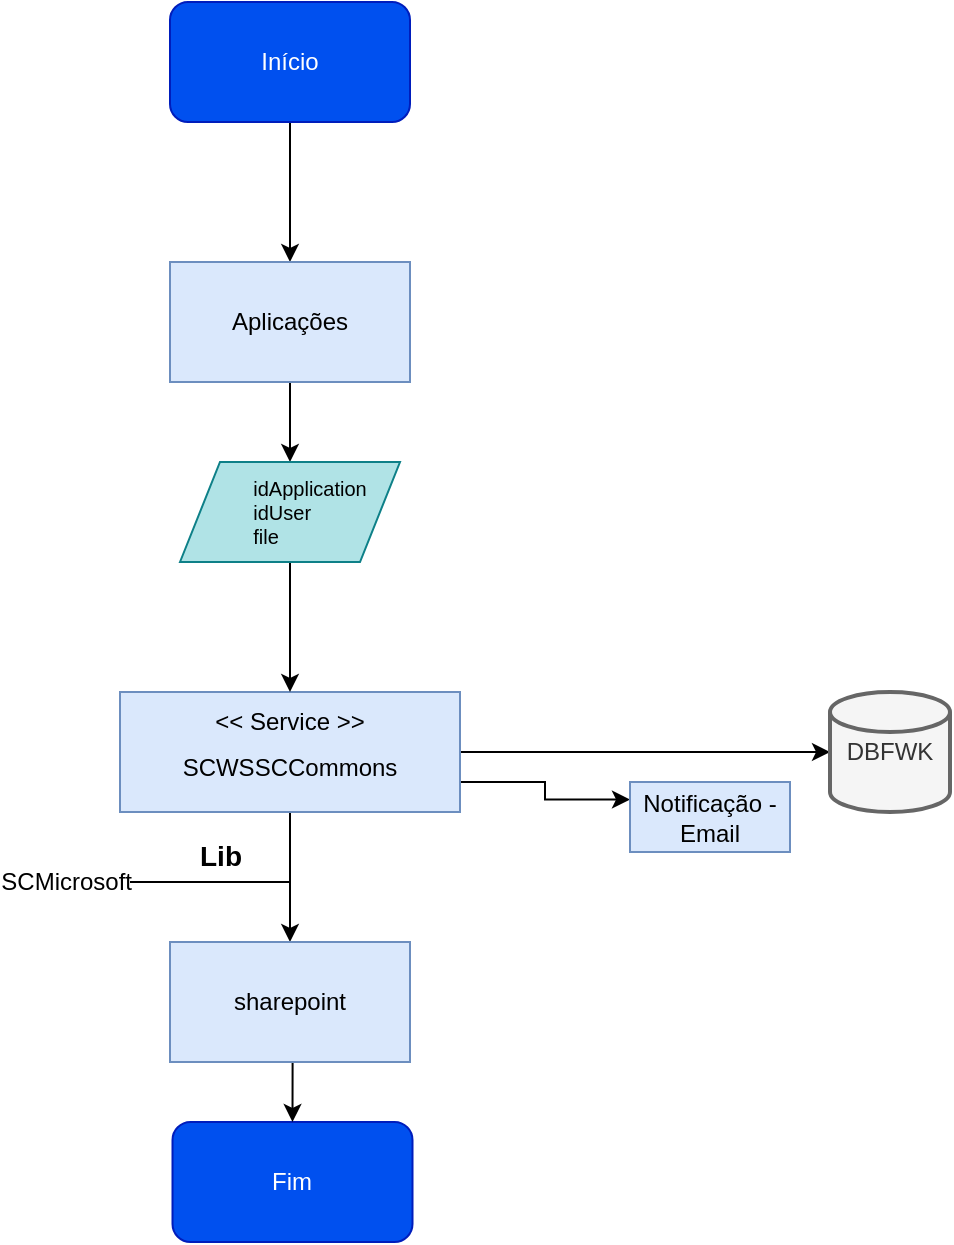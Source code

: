 <mxfile version="21.2.1" type="github" pages="3">
  <diagram name="Registar ficheiro" id="NKnsE4s0T0iIRiIimQ-7">
    <mxGraphModel dx="1434" dy="764" grid="1" gridSize="10" guides="1" tooltips="1" connect="1" arrows="1" fold="1" page="1" pageScale="1" pageWidth="827" pageHeight="1169" math="0" shadow="0">
      <root>
        <mxCell id="0" />
        <mxCell id="1" parent="0" />
        <mxCell id="aOtO3V1xlYk4eKAfTkUF-7" value="" style="edgeStyle=orthogonalEdgeStyle;rounded=0;orthogonalLoop=1;jettySize=auto;html=1;" parent="1" source="aOtO3V1xlYk4eKAfTkUF-4" target="aOtO3V1xlYk4eKAfTkUF-5" edge="1">
          <mxGeometry relative="1" as="geometry" />
        </mxCell>
        <mxCell id="aOtO3V1xlYk4eKAfTkUF-4" value="Início" style="rounded=1;whiteSpace=wrap;html=1;fillColor=#0050ef;fontColor=#ffffff;strokeColor=#001DBC;" parent="1" vertex="1">
          <mxGeometry x="340" y="80" width="120" height="60" as="geometry" />
        </mxCell>
        <mxCell id="lFH5hk5fu0tYsiP57ng6-5" style="edgeStyle=orthogonalEdgeStyle;rounded=0;orthogonalLoop=1;jettySize=auto;html=1;exitX=0.5;exitY=1;exitDx=0;exitDy=0;entryX=0.5;entryY=0;entryDx=0;entryDy=0;" edge="1" parent="1" source="aOtO3V1xlYk4eKAfTkUF-5" target="lFH5hk5fu0tYsiP57ng6-1">
          <mxGeometry relative="1" as="geometry" />
        </mxCell>
        <mxCell id="aOtO3V1xlYk4eKAfTkUF-5" value="Aplicações&lt;br&gt;" style="rounded=0;whiteSpace=wrap;html=1;fillColor=#dae8fc;strokeColor=#6c8ebf;" parent="1" vertex="1">
          <mxGeometry x="340" y="210" width="120" height="60" as="geometry" />
        </mxCell>
        <mxCell id="2_z00BdsT9tSuzOMD-2K-4" style="edgeStyle=orthogonalEdgeStyle;rounded=0;orthogonalLoop=1;jettySize=auto;html=1;exitX=0.5;exitY=1;exitDx=0;exitDy=0;entryX=0.5;entryY=0;entryDx=0;entryDy=0;" edge="1" parent="1" source="aOtO3V1xlYk4eKAfTkUF-8" target="wl2SYxxgVOb8bDt6XQLB-45">
          <mxGeometry relative="1" as="geometry" />
        </mxCell>
        <mxCell id="2_z00BdsT9tSuzOMD-2K-11" style="edgeStyle=orthogonalEdgeStyle;rounded=0;orthogonalLoop=1;jettySize=auto;html=1;exitX=1;exitY=0.5;exitDx=0;exitDy=0;entryX=0;entryY=0.5;entryDx=0;entryDy=0;entryPerimeter=0;" edge="1" parent="1" source="aOtO3V1xlYk4eKAfTkUF-8" target="wl2SYxxgVOb8bDt6XQLB-2">
          <mxGeometry relative="1" as="geometry" />
        </mxCell>
        <mxCell id="2_z00BdsT9tSuzOMD-2K-16" style="edgeStyle=orthogonalEdgeStyle;rounded=0;orthogonalLoop=1;jettySize=auto;html=1;exitX=1;exitY=0.75;exitDx=0;exitDy=0;entryX=0;entryY=0.25;entryDx=0;entryDy=0;" edge="1" parent="1" source="aOtO3V1xlYk4eKAfTkUF-8" target="upErUke1jEwKUF0G7wpQ-3">
          <mxGeometry relative="1" as="geometry" />
        </mxCell>
        <mxCell id="aOtO3V1xlYk4eKAfTkUF-8" value="&lt;br&gt;SCWSSCCommons&lt;br&gt;" style="rounded=0;whiteSpace=wrap;html=1;fillColor=#dae8fc;strokeColor=#6c8ebf;" parent="1" vertex="1">
          <mxGeometry x="315" y="425" width="170" height="60" as="geometry" />
        </mxCell>
        <mxCell id="aOtO3V1xlYk4eKAfTkUF-12" value="&amp;lt;&amp;lt; Service &amp;gt;&amp;gt;" style="text;html=1;strokeColor=none;fillColor=none;align=center;verticalAlign=middle;whiteSpace=wrap;rounded=0;" parent="1" vertex="1">
          <mxGeometry x="360" y="425" width="80" height="30" as="geometry" />
        </mxCell>
        <mxCell id="wl2SYxxgVOb8bDt6XQLB-2" value="DBFWK" style="strokeWidth=2;html=1;shape=mxgraph.flowchart.database;whiteSpace=wrap;fillColor=#f5f5f5;fontColor=#333333;strokeColor=#666666;" parent="1" vertex="1">
          <mxGeometry x="670" y="425" width="60" height="60" as="geometry" />
        </mxCell>
        <mxCell id="wl2SYxxgVOb8bDt6XQLB-10" value="&lt;h1 style=&quot;font-size: 14px;&quot;&gt;&lt;font style=&quot;font-size: 14px;&quot;&gt;Lib&lt;/font&gt;&lt;/h1&gt;" style="text;html=1;strokeColor=none;fillColor=none;spacing=5;spacingTop=-20;whiteSpace=wrap;overflow=hidden;rounded=0;fontSize=14;" parent="1" vertex="1">
          <mxGeometry x="350" y="500" width="40" height="15" as="geometry" />
        </mxCell>
        <mxCell id="2_z00BdsT9tSuzOMD-2K-5" style="edgeStyle=orthogonalEdgeStyle;rounded=0;orthogonalLoop=1;jettySize=auto;html=1;exitX=1;exitY=0.5;exitDx=0;exitDy=0;endArrow=none;endFill=0;" edge="1" parent="1" source="wl2SYxxgVOb8bDt6XQLB-11">
          <mxGeometry relative="1" as="geometry">
            <mxPoint x="400" y="520" as="targetPoint" />
          </mxGeometry>
        </mxCell>
        <mxCell id="wl2SYxxgVOb8bDt6XQLB-11" value="SCMicrosoft&amp;nbsp;" style="text;html=1;strokeColor=none;fillColor=none;align=center;verticalAlign=middle;whiteSpace=wrap;rounded=0;" parent="1" vertex="1">
          <mxGeometry x="260" y="505" width="60" height="30" as="geometry" />
        </mxCell>
        <mxCell id="wl2SYxxgVOb8bDt6XQLB-28" value="Fim&lt;br&gt;" style="rounded=1;whiteSpace=wrap;html=1;fillColor=#0050ef;fontColor=#ffffff;strokeColor=#001DBC;" parent="1" vertex="1">
          <mxGeometry x="341.25" y="640" width="120" height="60" as="geometry" />
        </mxCell>
        <mxCell id="2_z00BdsT9tSuzOMD-2K-7" style="edgeStyle=orthogonalEdgeStyle;rounded=0;orthogonalLoop=1;jettySize=auto;html=1;exitX=0.5;exitY=1;exitDx=0;exitDy=0;entryX=0.5;entryY=0;entryDx=0;entryDy=0;" edge="1" parent="1" source="wl2SYxxgVOb8bDt6XQLB-45" target="wl2SYxxgVOb8bDt6XQLB-28">
          <mxGeometry relative="1" as="geometry" />
        </mxCell>
        <mxCell id="wl2SYxxgVOb8bDt6XQLB-45" value="sharepoint" style="rounded=0;whiteSpace=wrap;html=1;fillColor=#dae8fc;strokeColor=#6c8ebf;" parent="1" vertex="1">
          <mxGeometry x="340" y="550" width="120" height="60" as="geometry" />
        </mxCell>
        <mxCell id="upErUke1jEwKUF0G7wpQ-3" value="Notificação - Email" style="rounded=0;whiteSpace=wrap;html=1;fillColor=#dae8fc;strokeColor=#6c8ebf;" parent="1" vertex="1">
          <mxGeometry x="570" y="470" width="80" height="35" as="geometry" />
        </mxCell>
        <mxCell id="lFH5hk5fu0tYsiP57ng6-6" style="edgeStyle=orthogonalEdgeStyle;rounded=0;orthogonalLoop=1;jettySize=auto;html=1;exitX=0.5;exitY=1;exitDx=0;exitDy=0;entryX=0.5;entryY=0;entryDx=0;entryDy=0;" edge="1" parent="1" source="lFH5hk5fu0tYsiP57ng6-1" target="aOtO3V1xlYk4eKAfTkUF-12">
          <mxGeometry relative="1" as="geometry" />
        </mxCell>
        <mxCell id="lFH5hk5fu0tYsiP57ng6-1" value="" style="shape=parallelogram;perimeter=parallelogramPerimeter;whiteSpace=wrap;html=1;fixedSize=1;fillColor=#b0e3e6;strokeColor=#0e8088;" vertex="1" parent="1">
          <mxGeometry x="345" y="310" width="110" height="50" as="geometry" />
        </mxCell>
        <mxCell id="lFH5hk5fu0tYsiP57ng6-2" value="&lt;div style=&quot;text-align: justify;&quot;&gt;&lt;span style=&quot;background-color: initial;&quot;&gt;idApplication&lt;/span&gt;&lt;/div&gt;&lt;div style=&quot;text-align: justify;&quot;&gt;&lt;span style=&quot;background-color: initial;&quot;&gt;idUser&lt;/span&gt;&lt;/div&gt;&lt;div style=&quot;text-align: justify;&quot;&gt;&lt;span style=&quot;background-color: initial;&quot;&gt;file&lt;/span&gt;&lt;/div&gt;" style="text;html=1;align=center;verticalAlign=middle;whiteSpace=wrap;rounded=0;fontSize=10;rotation=0;" vertex="1" parent="1">
          <mxGeometry x="345" y="320" width="130" height="30" as="geometry" />
        </mxCell>
      </root>
    </mxGraphModel>
  </diagram>
  <diagram name="Visualizar ficheiros" id="Y2f-A-D7YCGVltokiC1Z">
    <mxGraphModel dx="1434" dy="764" grid="1" gridSize="10" guides="1" tooltips="1" connect="1" arrows="1" fold="1" page="1" pageScale="1" pageWidth="827" pageHeight="1169" math="0" shadow="0">
      <root>
        <mxCell id="9YE6_OIY11diUflXs-ky-0" />
        <mxCell id="9YE6_OIY11diUflXs-ky-1" parent="9YE6_OIY11diUflXs-ky-0" />
        <mxCell id="9YE6_OIY11diUflXs-ky-2" value="" style="edgeStyle=orthogonalEdgeStyle;rounded=0;orthogonalLoop=1;jettySize=auto;html=1;" parent="9YE6_OIY11diUflXs-ky-1" source="9YE6_OIY11diUflXs-ky-3" target="9YE6_OIY11diUflXs-ky-6" edge="1">
          <mxGeometry relative="1" as="geometry" />
        </mxCell>
        <mxCell id="9YE6_OIY11diUflXs-ky-3" value="Início" style="rounded=1;whiteSpace=wrap;html=1;fillColor=#0050ef;fontColor=#ffffff;strokeColor=#001DBC;" parent="9YE6_OIY11diUflXs-ky-1" vertex="1">
          <mxGeometry x="340" y="80" width="120" height="60" as="geometry" />
        </mxCell>
        <mxCell id="X9XIKlRu9L-WGDzmd0bG-1" style="edgeStyle=orthogonalEdgeStyle;rounded=0;orthogonalLoop=1;jettySize=auto;html=1;exitX=0.5;exitY=1;exitDx=0;exitDy=0;entryX=0.455;entryY=0;entryDx=0;entryDy=0;entryPerimeter=0;" edge="1" parent="9YE6_OIY11diUflXs-ky-1" source="9YE6_OIY11diUflXs-ky-6" target="X9XIKlRu9L-WGDzmd0bG-0">
          <mxGeometry relative="1" as="geometry" />
        </mxCell>
        <mxCell id="9YE6_OIY11diUflXs-ky-6" value="Aplicações&lt;br&gt;" style="rounded=0;whiteSpace=wrap;html=1;fillColor=#dae8fc;strokeColor=#6c8ebf;" parent="9YE6_OIY11diUflXs-ky-1" vertex="1">
          <mxGeometry x="340" y="180" width="120" height="60" as="geometry" />
        </mxCell>
        <mxCell id="9YE6_OIY11diUflXs-ky-28" value="Fim&lt;br&gt;" style="rounded=1;whiteSpace=wrap;html=1;fillColor=#0050ef;fontColor=#ffffff;strokeColor=#001DBC;" parent="9YE6_OIY11diUflXs-ky-1" vertex="1">
          <mxGeometry x="345" y="500" width="120" height="60" as="geometry" />
        </mxCell>
        <mxCell id="9YE6_OIY11diUflXs-ky-32" style="edgeStyle=orthogonalEdgeStyle;rounded=0;orthogonalLoop=1;jettySize=auto;html=1;exitX=0.5;exitY=1;exitDx=0;exitDy=0;" parent="9YE6_OIY11diUflXs-ky-1" source="9YE6_OIY11diUflXs-ky-33" target="9YE6_OIY11diUflXs-ky-28" edge="1">
          <mxGeometry relative="1" as="geometry" />
        </mxCell>
        <mxCell id="9YE6_OIY11diUflXs-ky-33" value="sharepoint" style="rounded=0;whiteSpace=wrap;html=1;fillColor=#dae8fc;strokeColor=#6c8ebf;" parent="9YE6_OIY11diUflXs-ky-1" vertex="1">
          <mxGeometry x="345" y="410" width="120" height="60" as="geometry" />
        </mxCell>
        <mxCell id="X9XIKlRu9L-WGDzmd0bG-4" style="edgeStyle=orthogonalEdgeStyle;rounded=0;orthogonalLoop=1;jettySize=auto;html=1;entryX=0.5;entryY=0;entryDx=0;entryDy=0;" edge="1" parent="9YE6_OIY11diUflXs-ky-1" source="X9XIKlRu9L-WGDzmd0bG-0" target="9YE6_OIY11diUflXs-ky-33">
          <mxGeometry relative="1" as="geometry" />
        </mxCell>
        <mxCell id="X9XIKlRu9L-WGDzmd0bG-0" value="" style="html=1;verticalLabelPosition=bottom;align=center;labelBackgroundColor=#ffffff;verticalAlign=top;strokeWidth=2;strokeColor=#ae4132;shadow=1;dashed=0;shape=mxgraph.ios7.icons.monitor;fillColor=#fad9d5;" vertex="1" parent="9YE6_OIY11diUflXs-ky-1">
          <mxGeometry x="350" y="300" width="110" height="60" as="geometry" />
        </mxCell>
        <mxCell id="X9XIKlRu9L-WGDzmd0bG-5" value="Ficheiros Exportados" style="text;html=1;strokeColor=none;fillColor=none;align=center;verticalAlign=middle;whiteSpace=wrap;rounded=0;" vertex="1" parent="9YE6_OIY11diUflXs-ky-1">
          <mxGeometry x="370" y="311" width="60" height="30" as="geometry" />
        </mxCell>
      </root>
    </mxGraphModel>
  </diagram>
  <diagram name="Processo Daemon" id="_eUr1nWvmbjokidgDQyf">
    <mxGraphModel dx="989" dy="527" grid="1" gridSize="10" guides="1" tooltips="1" connect="1" arrows="1" fold="1" page="1" pageScale="1" pageWidth="827" pageHeight="1169" math="0" shadow="0">
      <root>
        <mxCell id="L258TCuMXSAZjzTii-sf-0" />
        <mxCell id="L258TCuMXSAZjzTii-sf-1" parent="L258TCuMXSAZjzTii-sf-0" />
        <mxCell id="L258TCuMXSAZjzTii-sf-2" value="" style="edgeStyle=orthogonalEdgeStyle;rounded=0;orthogonalLoop=1;jettySize=auto;html=1;" parent="L258TCuMXSAZjzTii-sf-1" source="L258TCuMXSAZjzTii-sf-3" target="L258TCuMXSAZjzTii-sf-6" edge="1">
          <mxGeometry relative="1" as="geometry" />
        </mxCell>
        <mxCell id="L258TCuMXSAZjzTii-sf-3" value="Início" style="rounded=1;whiteSpace=wrap;html=1;fillColor=#0050ef;fontColor=#ffffff;strokeColor=#001DBC;" parent="L258TCuMXSAZjzTii-sf-1" vertex="1">
          <mxGeometry x="340" y="80" width="120" height="60" as="geometry" />
        </mxCell>
        <mxCell id="91QO8DkT2CzTxOpxkkns-4" style="edgeStyle=orthogonalEdgeStyle;rounded=0;orthogonalLoop=1;jettySize=auto;html=1;exitX=0.5;exitY=1;exitDx=0;exitDy=0;entryX=0.5;entryY=0;entryDx=0;entryDy=0;" edge="1" parent="L258TCuMXSAZjzTii-sf-1" source="L258TCuMXSAZjzTii-sf-6" target="91QO8DkT2CzTxOpxkkns-1">
          <mxGeometry relative="1" as="geometry" />
        </mxCell>
        <mxCell id="91QO8DkT2CzTxOpxkkns-11" style="edgeStyle=orthogonalEdgeStyle;rounded=0;orthogonalLoop=1;jettySize=auto;html=1;exitX=1;exitY=0.5;exitDx=0;exitDy=0;entryX=0;entryY=0.5;entryDx=0;entryDy=0;entryPerimeter=0;" edge="1" parent="L258TCuMXSAZjzTii-sf-1" source="L258TCuMXSAZjzTii-sf-6" target="L258TCuMXSAZjzTii-sf-18">
          <mxGeometry relative="1" as="geometry" />
        </mxCell>
        <mxCell id="L258TCuMXSAZjzTii-sf-6" value="Daemon Process" style="rounded=0;whiteSpace=wrap;html=1;fillColor=#dae8fc;strokeColor=#6c8ebf;" parent="L258TCuMXSAZjzTii-sf-1" vertex="1">
          <mxGeometry x="340" y="210" width="120" height="60" as="geometry" />
        </mxCell>
        <mxCell id="L258TCuMXSAZjzTii-sf-18" value="DBFWK" style="strokeWidth=2;html=1;shape=mxgraph.flowchart.database;whiteSpace=wrap;fillColor=#f5f5f5;fontColor=#333333;strokeColor=#666666;" parent="L258TCuMXSAZjzTii-sf-1" vertex="1">
          <mxGeometry x="540" y="210" width="60" height="60" as="geometry" />
        </mxCell>
        <mxCell id="L258TCuMXSAZjzTii-sf-28" value="Fim&lt;br&gt;" style="rounded=1;whiteSpace=wrap;html=1;fillColor=#0050ef;fontColor=#ffffff;strokeColor=#001DBC;" parent="L258TCuMXSAZjzTii-sf-1" vertex="1">
          <mxGeometry x="341.25" y="540" width="120" height="60" as="geometry" />
        </mxCell>
        <mxCell id="Yrsrg9BxEYGuL4eR4NWu-2" value="Sim" style="edgeStyle=orthogonalEdgeStyle;rounded=0;orthogonalLoop=1;jettySize=auto;html=1;exitX=0.5;exitY=1;exitDx=0;exitDy=0;entryX=0.5;entryY=0;entryDx=0;entryDy=0;" edge="1" parent="L258TCuMXSAZjzTii-sf-1" source="91QO8DkT2CzTxOpxkkns-1" target="Yrsrg9BxEYGuL4eR4NWu-1">
          <mxGeometry relative="1" as="geometry" />
        </mxCell>
        <mxCell id="x6L03h-CkdJWpwMMiPJL-0" value="Não" style="edgeStyle=orthogonalEdgeStyle;rounded=0;orthogonalLoop=1;jettySize=auto;html=1;exitX=1;exitY=0.5;exitDx=0;exitDy=0;entryX=1;entryY=0.75;entryDx=0;entryDy=0;" edge="1" parent="L258TCuMXSAZjzTii-sf-1" source="91QO8DkT2CzTxOpxkkns-1" target="L258TCuMXSAZjzTii-sf-6">
          <mxGeometry relative="1" as="geometry" />
        </mxCell>
        <mxCell id="91QO8DkT2CzTxOpxkkns-1" value="Ficheiro tem &lt;br&gt;mais de x dias?" style="rhombus;whiteSpace=wrap;html=1;fillColor=#fff2cc;strokeColor=#d6b656;" vertex="1" parent="L258TCuMXSAZjzTii-sf-1">
          <mxGeometry x="340" y="300" width="117.5" height="110" as="geometry" />
        </mxCell>
        <mxCell id="Yrsrg9BxEYGuL4eR4NWu-3" style="edgeStyle=orthogonalEdgeStyle;rounded=0;orthogonalLoop=1;jettySize=auto;html=1;exitX=0.5;exitY=1;exitDx=0;exitDy=0;entryX=0.5;entryY=0;entryDx=0;entryDy=0;" edge="1" parent="L258TCuMXSAZjzTii-sf-1" source="Yrsrg9BxEYGuL4eR4NWu-1" target="L258TCuMXSAZjzTii-sf-28">
          <mxGeometry relative="1" as="geometry" />
        </mxCell>
        <mxCell id="Yrsrg9BxEYGuL4eR4NWu-1" value="Elimina o ficheiro" style="rounded=0;whiteSpace=wrap;html=1;fillColor=#dae8fc;strokeColor=#6c8ebf;" vertex="1" parent="L258TCuMXSAZjzTii-sf-1">
          <mxGeometry x="356.87" y="460" width="86.25" height="45" as="geometry" />
        </mxCell>
      </root>
    </mxGraphModel>
  </diagram>
</mxfile>
